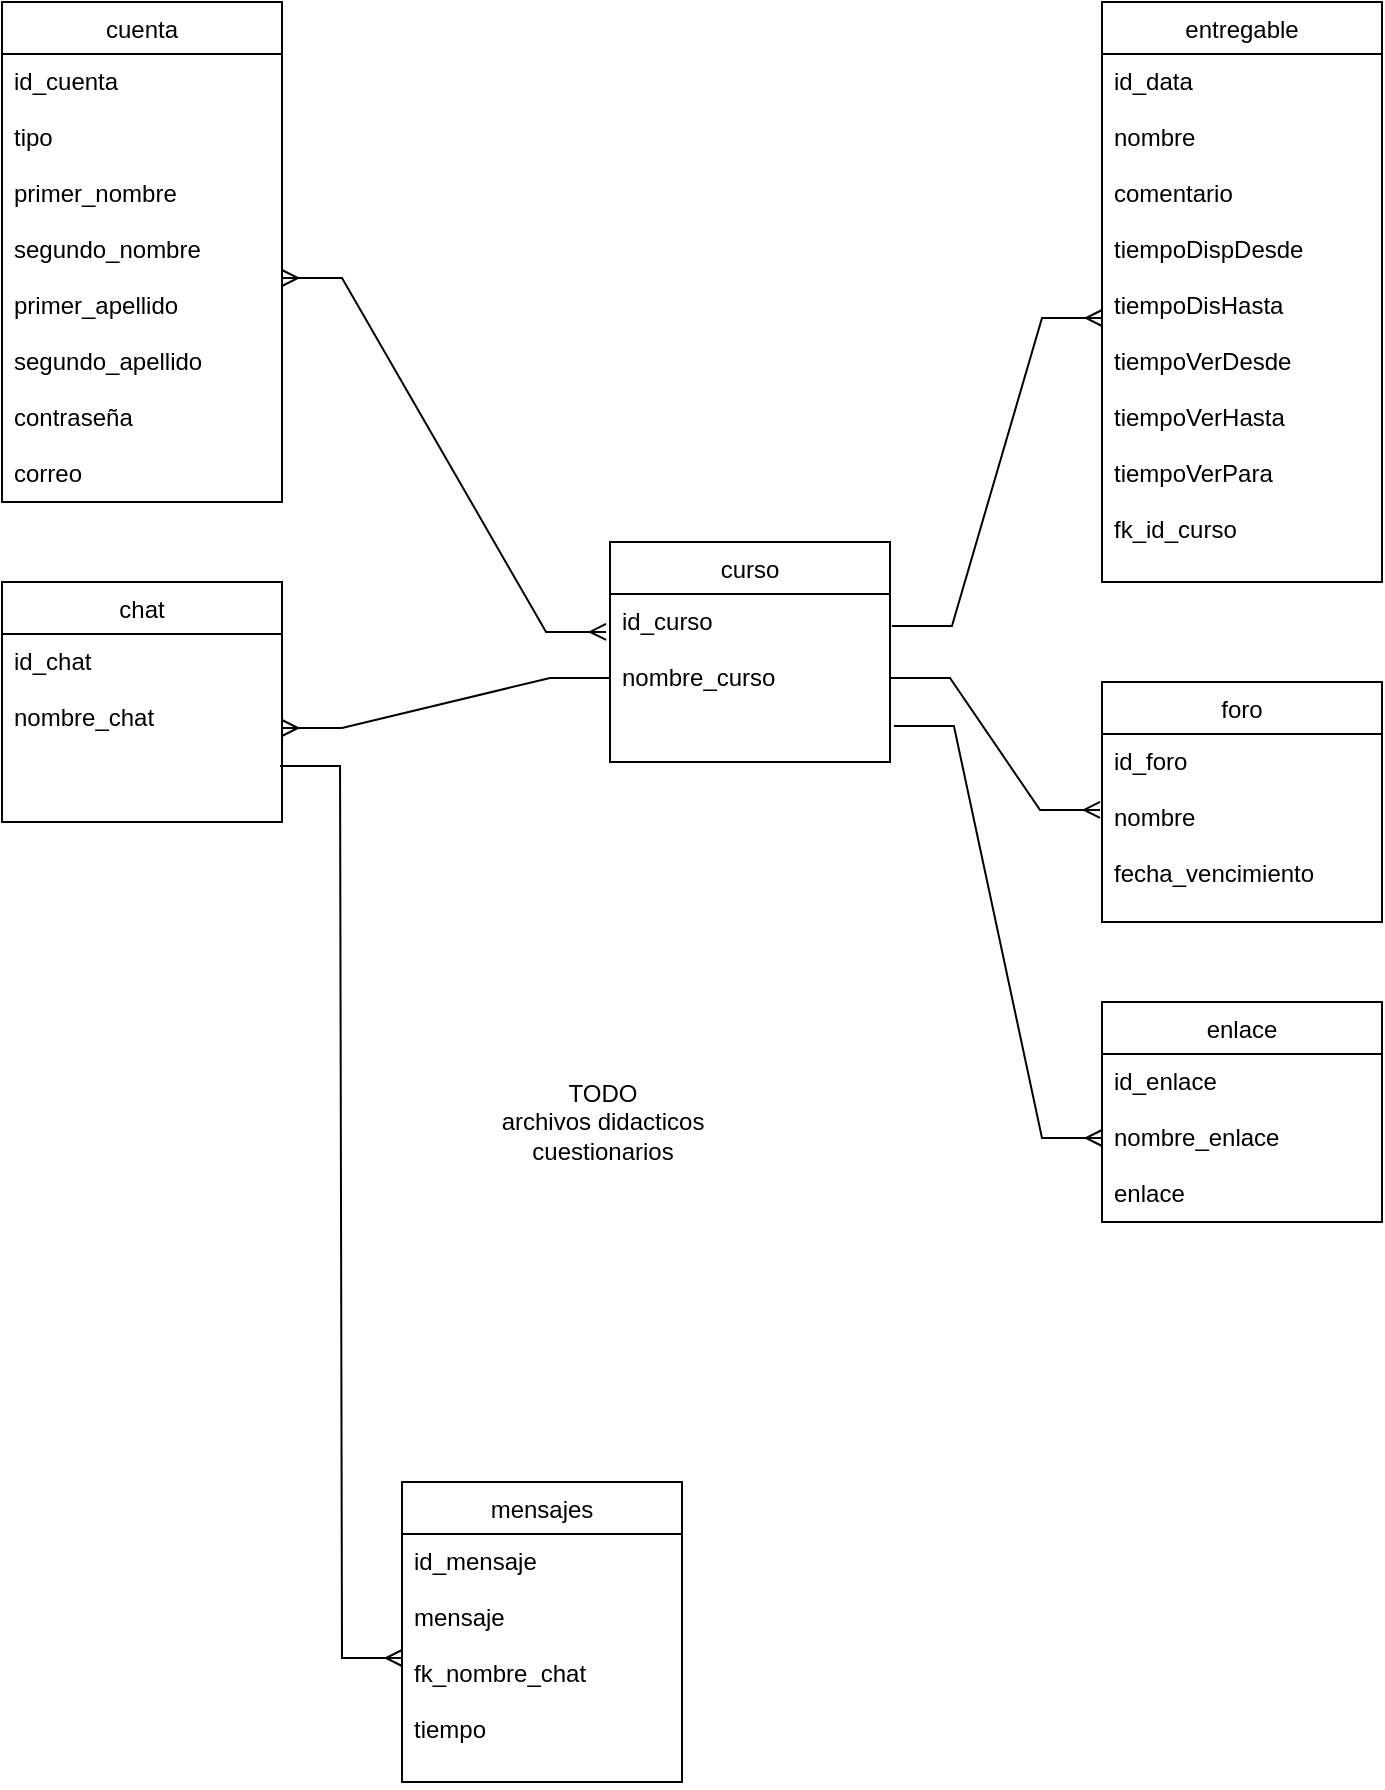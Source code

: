 <mxfile version="15.7.0" type="device"><diagram id="2cw5DsywMwBt5tDzxXro" name="Page-1"><mxGraphModel dx="868" dy="1651" grid="1" gridSize="10" guides="1" tooltips="1" connect="1" arrows="1" fold="1" page="1" pageScale="1" pageWidth="827" pageHeight="1169" math="0" shadow="0"><root><mxCell id="0"/><mxCell id="1" parent="0"/><mxCell id="zCt5j75ubrf2JFRcB5J3-17" value="cuenta" style="swimlane;fontStyle=0;childLayout=stackLayout;horizontal=1;startSize=26;fillColor=none;horizontalStack=0;resizeParent=1;resizeParentMax=0;resizeLast=0;collapsible=1;marginBottom=0;" vertex="1" parent="1"><mxGeometry x="110" y="-600" width="140" height="250" as="geometry"/></mxCell><mxCell id="zCt5j75ubrf2JFRcB5J3-18" value="id_cuenta&#10;&#10;tipo&#10;&#10;primer_nombre&#10;&#10;segundo_nombre&#10;&#10;primer_apellido&#10;&#10;segundo_apellido&#10;&#10;contraseña&#10;&#10;correo" style="text;strokeColor=none;fillColor=none;align=left;verticalAlign=top;spacingLeft=4;spacingRight=4;overflow=hidden;rotatable=0;points=[[0,0.5],[1,0.5]];portConstraint=eastwest;" vertex="1" parent="zCt5j75ubrf2JFRcB5J3-17"><mxGeometry y="26" width="140" height="224" as="geometry"/></mxCell><mxCell id="zCt5j75ubrf2JFRcB5J3-21" value="chat" style="swimlane;fontStyle=0;childLayout=stackLayout;horizontal=1;startSize=26;fillColor=none;horizontalStack=0;resizeParent=1;resizeParentMax=0;resizeLast=0;collapsible=1;marginBottom=0;" vertex="1" parent="1"><mxGeometry x="110" y="-310" width="140" height="120" as="geometry"/></mxCell><mxCell id="zCt5j75ubrf2JFRcB5J3-22" value="id_chat&#10;&#10;nombre_chat&#10;&#10;" style="text;strokeColor=none;fillColor=none;align=left;verticalAlign=top;spacingLeft=4;spacingRight=4;overflow=hidden;rotatable=0;points=[[0,0.5],[1,0.5]];portConstraint=eastwest;" vertex="1" parent="zCt5j75ubrf2JFRcB5J3-21"><mxGeometry y="26" width="140" height="94" as="geometry"/></mxCell><mxCell id="zCt5j75ubrf2JFRcB5J3-25" value="mensajes" style="swimlane;fontStyle=0;childLayout=stackLayout;horizontal=1;startSize=26;fillColor=none;horizontalStack=0;resizeParent=1;resizeParentMax=0;resizeLast=0;collapsible=1;marginBottom=0;" vertex="1" parent="1"><mxGeometry x="310" y="140" width="140" height="150" as="geometry"/></mxCell><mxCell id="zCt5j75ubrf2JFRcB5J3-26" value="id_mensaje&#10;&#10;mensaje&#10;&#10;fk_nombre_chat&#10;&#10;tiempo" style="text;strokeColor=none;fillColor=none;align=left;verticalAlign=top;spacingLeft=4;spacingRight=4;overflow=hidden;rotatable=0;points=[[0,0.5],[1,0.5]];portConstraint=eastwest;" vertex="1" parent="zCt5j75ubrf2JFRcB5J3-25"><mxGeometry y="26" width="140" height="124" as="geometry"/></mxCell><mxCell id="zCt5j75ubrf2JFRcB5J3-27" value="entregable" style="swimlane;fontStyle=0;childLayout=stackLayout;horizontal=1;startSize=26;fillColor=none;horizontalStack=0;resizeParent=1;resizeParentMax=0;resizeLast=0;collapsible=1;marginBottom=0;" vertex="1" parent="1"><mxGeometry x="660" y="-600" width="140" height="290" as="geometry"/></mxCell><mxCell id="zCt5j75ubrf2JFRcB5J3-28" value="id_data&#10;&#10;nombre&#10;&#10;comentario&#10;&#10;tiempoDispDesde&#10;&#10;tiempoDisHasta&#10;&#10;tiempoVerDesde&#10;&#10;tiempoVerHasta&#10;&#10;tiempoVerPara&#10;&#10;fk_id_curso" style="text;strokeColor=none;fillColor=none;align=left;verticalAlign=top;spacingLeft=4;spacingRight=4;overflow=hidden;rotatable=0;points=[[0,0.5],[1,0.5]];portConstraint=eastwest;" vertex="1" parent="zCt5j75ubrf2JFRcB5J3-27"><mxGeometry y="26" width="140" height="264" as="geometry"/></mxCell><mxCell id="zCt5j75ubrf2JFRcB5J3-32" value="" style="edgeStyle=entityRelationEdgeStyle;fontSize=12;html=1;endArrow=ERmany;startArrow=ERmany;rounded=0;exitX=1;exitY=0.5;exitDx=0;exitDy=0;entryX=-0.014;entryY=0.226;entryDx=0;entryDy=0;entryPerimeter=0;" edge="1" parent="1" source="zCt5j75ubrf2JFRcB5J3-18" target="zCt5j75ubrf2JFRcB5J3-48"><mxGeometry width="100" height="100" relative="1" as="geometry"><mxPoint x="250" y="-233" as="sourcePoint"/><mxPoint x="340" y="-350" as="targetPoint"/></mxGeometry></mxCell><mxCell id="zCt5j75ubrf2JFRcB5J3-33" value="" style="edgeStyle=entityRelationEdgeStyle;fontSize=12;html=1;endArrow=ERmany;rounded=0;exitX=1.007;exitY=0.19;exitDx=0;exitDy=0;entryX=0;entryY=0.5;entryDx=0;entryDy=0;exitPerimeter=0;" edge="1" parent="1" source="zCt5j75ubrf2JFRcB5J3-48" target="zCt5j75ubrf2JFRcB5J3-28"><mxGeometry width="100" height="100" relative="1" as="geometry"><mxPoint x="530" y="-280" as="sourcePoint"/><mxPoint x="450" y="-200" as="targetPoint"/></mxGeometry></mxCell><mxCell id="zCt5j75ubrf2JFRcB5J3-35" value="" style="edgeStyle=entityRelationEdgeStyle;fontSize=12;html=1;endArrow=ERmany;rounded=0;entryX=1;entryY=0.5;entryDx=0;entryDy=0;exitX=0;exitY=0.5;exitDx=0;exitDy=0;" edge="1" parent="1" source="zCt5j75ubrf2JFRcB5J3-48" target="zCt5j75ubrf2JFRcB5J3-22"><mxGeometry width="100" height="100" relative="1" as="geometry"><mxPoint x="330" y="-290" as="sourcePoint"/><mxPoint x="450" y="-200" as="targetPoint"/></mxGeometry></mxCell><mxCell id="zCt5j75ubrf2JFRcB5J3-37" value="" style="edgeStyle=entityRelationEdgeStyle;fontSize=12;html=1;endArrow=ERmany;rounded=0;exitX=0.993;exitY=0.702;exitDx=0;exitDy=0;exitPerimeter=0;entryX=0;entryY=0.5;entryDx=0;entryDy=0;" edge="1" parent="1" source="zCt5j75ubrf2JFRcB5J3-22" target="zCt5j75ubrf2JFRcB5J3-26"><mxGeometry width="100" height="100" relative="1" as="geometry"><mxPoint x="350" y="100" as="sourcePoint"/><mxPoint x="450" as="targetPoint"/></mxGeometry></mxCell><mxCell id="zCt5j75ubrf2JFRcB5J3-38" value="foro" style="swimlane;fontStyle=0;childLayout=stackLayout;horizontal=1;startSize=26;fillColor=none;horizontalStack=0;resizeParent=1;resizeParentMax=0;resizeLast=0;collapsible=1;marginBottom=0;" vertex="1" parent="1"><mxGeometry x="660" y="-260" width="140" height="120" as="geometry"/></mxCell><mxCell id="zCt5j75ubrf2JFRcB5J3-39" value="id_foro&#10;&#10;nombre&#10;&#10;fecha_vencimiento&#10;&#10;" style="text;strokeColor=none;fillColor=none;align=left;verticalAlign=top;spacingLeft=4;spacingRight=4;overflow=hidden;rotatable=0;points=[[0,0.5],[1,0.5]];portConstraint=eastwest;" vertex="1" parent="zCt5j75ubrf2JFRcB5J3-38"><mxGeometry y="26" width="140" height="94" as="geometry"/></mxCell><mxCell id="zCt5j75ubrf2JFRcB5J3-40" value="" style="edgeStyle=entityRelationEdgeStyle;fontSize=12;html=1;endArrow=ERmany;rounded=0;exitX=1;exitY=0.5;exitDx=0;exitDy=0;entryX=-0.007;entryY=0.404;entryDx=0;entryDy=0;entryPerimeter=0;" edge="1" parent="1" source="zCt5j75ubrf2JFRcB5J3-48" target="zCt5j75ubrf2JFRcB5J3-39"><mxGeometry width="100" height="100" relative="1" as="geometry"><mxPoint x="530" y="-262.046" as="sourcePoint"/><mxPoint x="430" y="-70" as="targetPoint"/></mxGeometry></mxCell><mxCell id="zCt5j75ubrf2JFRcB5J3-45" value="enlace" style="swimlane;fontStyle=0;childLayout=stackLayout;horizontal=1;startSize=26;fillColor=none;horizontalStack=0;resizeParent=1;resizeParentMax=0;resizeLast=0;collapsible=1;marginBottom=0;" vertex="1" parent="1"><mxGeometry x="660" y="-100" width="140" height="110" as="geometry"/></mxCell><mxCell id="zCt5j75ubrf2JFRcB5J3-46" value="id_enlace&#10;&#10;nombre_enlace&#10;&#10;enlace&#10;&#10;" style="text;strokeColor=none;fillColor=none;align=left;verticalAlign=top;spacingLeft=4;spacingRight=4;overflow=hidden;rotatable=0;points=[[0,0.5],[1,0.5]];portConstraint=eastwest;" vertex="1" parent="zCt5j75ubrf2JFRcB5J3-45"><mxGeometry y="26" width="140" height="84" as="geometry"/></mxCell><mxCell id="zCt5j75ubrf2JFRcB5J3-47" value="curso" style="swimlane;fontStyle=0;childLayout=stackLayout;horizontal=1;startSize=26;fillColor=none;horizontalStack=0;resizeParent=1;resizeParentMax=0;resizeLast=0;collapsible=1;marginBottom=0;" vertex="1" parent="1"><mxGeometry x="414" y="-330" width="140" height="110" as="geometry"/></mxCell><mxCell id="zCt5j75ubrf2JFRcB5J3-48" value="id_curso&#10;&#10;nombre_curso" style="text;strokeColor=none;fillColor=none;align=left;verticalAlign=top;spacingLeft=4;spacingRight=4;overflow=hidden;rotatable=0;points=[[0,0.5],[1,0.5]];portConstraint=eastwest;" vertex="1" parent="zCt5j75ubrf2JFRcB5J3-47"><mxGeometry y="26" width="140" height="84" as="geometry"/></mxCell><mxCell id="zCt5j75ubrf2JFRcB5J3-49" value="" style="edgeStyle=entityRelationEdgeStyle;fontSize=12;html=1;endArrow=ERmany;rounded=0;exitX=1.014;exitY=0.786;exitDx=0;exitDy=0;exitPerimeter=0;entryX=0;entryY=0.5;entryDx=0;entryDy=0;" edge="1" parent="1" source="zCt5j75ubrf2JFRcB5J3-48" target="zCt5j75ubrf2JFRcB5J3-46"><mxGeometry width="100" height="100" relative="1" as="geometry"><mxPoint x="370" y="-160" as="sourcePoint"/><mxPoint x="560" y="-100" as="targetPoint"/></mxGeometry></mxCell><mxCell id="zCt5j75ubrf2JFRcB5J3-50" value="TODO&lt;br&gt;archivos didacticos&lt;br&gt;cuestionarios" style="text;html=1;align=center;verticalAlign=middle;resizable=0;points=[];autosize=1;strokeColor=none;fillColor=none;" vertex="1" parent="1"><mxGeometry x="350" y="-65" width="120" height="50" as="geometry"/></mxCell></root></mxGraphModel></diagram></mxfile>